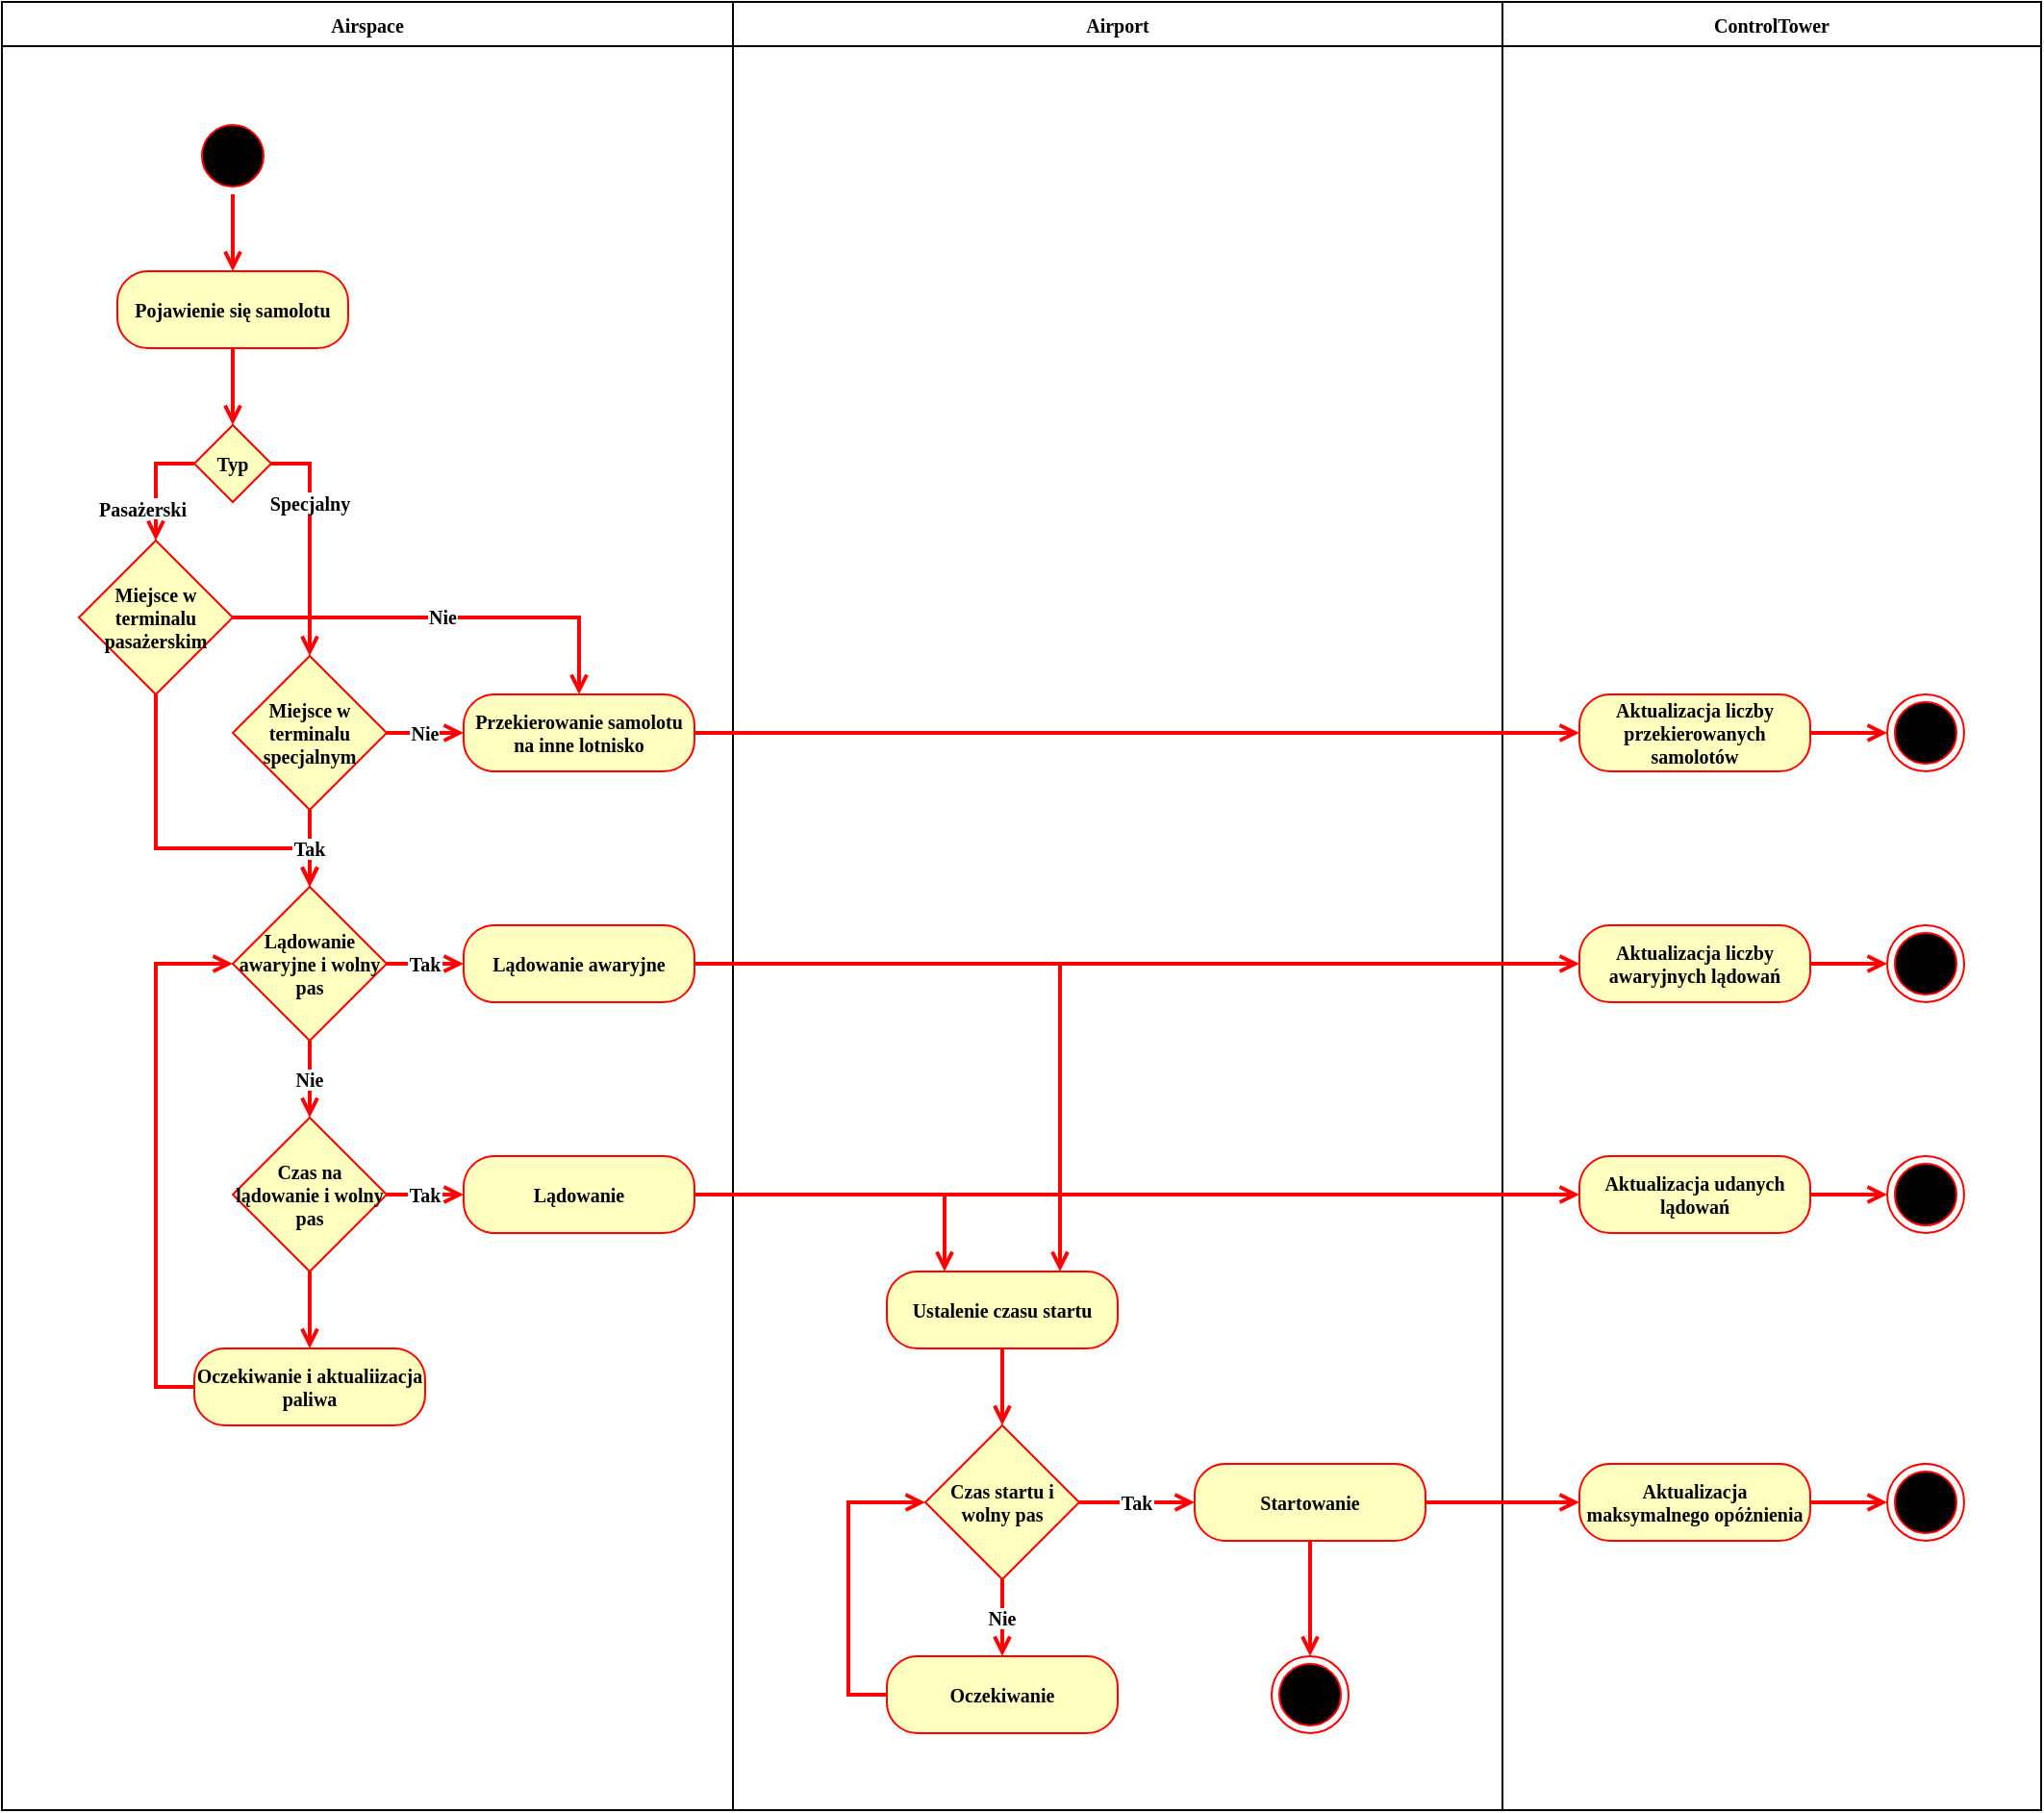 <mxfile version="18.0.6" type="device"><diagram id="_38RrKm9Xp1zckiEw5fQ" name="Strona-1"><mxGraphModel dx="1865" dy="649" grid="1" gridSize="10" guides="1" tooltips="1" connect="1" arrows="1" fold="1" page="1" pageScale="1" pageWidth="827" pageHeight="1169" math="0" shadow="0"><root><mxCell id="0"/><mxCell id="1" parent="0"/><mxCell id="zhBik5_QCQPqr_kr1UCz-1" value="Airspace" style="swimlane;fontSize=10;whiteSpace=wrap;fontStyle=1;fontFamily=Comic Sans MS;" parent="1" vertex="1"><mxGeometry x="-140" y="60" width="380" height="940" as="geometry"/></mxCell><mxCell id="Uh-uqW2WB-eRBWeDzzPc-50" value="" style="edgeStyle=orthogonalEdgeStyle;rounded=0;orthogonalLoop=1;jettySize=auto;exitX=0.5;exitY=1;exitDx=0;exitDy=0;entryX=0.5;entryY=0;entryDx=0;entryDy=0;fontSize=10;fontStyle=1;fontFamily=Comic Sans MS;endArrow=open;endFill=0;strokeColor=#FF0000;endSize=6;targetPerimeterSpacing=0;strokeWidth=2;" edge="1" parent="zhBik5_QCQPqr_kr1UCz-1" source="Uh-uqW2WB-eRBWeDzzPc-4" target="Uh-uqW2WB-eRBWeDzzPc-12"><mxGeometry relative="1" as="geometry"/></mxCell><mxCell id="Uh-uqW2WB-eRBWeDzzPc-4" value="" style="ellipse;shape=startState;fillColor=#000000;strokeColor=#ff0000;fontSize=10;whiteSpace=wrap;fontStyle=1;fontFamily=Comic Sans MS;" vertex="1" parent="zhBik5_QCQPqr_kr1UCz-1"><mxGeometry x="100" y="60" width="40" height="40" as="geometry"/></mxCell><mxCell id="Uh-uqW2WB-eRBWeDzzPc-52" value="" style="edgeStyle=orthogonalEdgeStyle;rounded=0;orthogonalLoop=1;jettySize=auto;exitX=0;exitY=0.5;exitDx=0;exitDy=0;entryX=0.5;entryY=0;entryDx=0;entryDy=0;fontSize=10;fontStyle=1;fontFamily=Comic Sans MS;endArrow=open;endFill=0;strokeColor=#FF0000;endSize=6;targetPerimeterSpacing=0;strokeWidth=2;" edge="1" parent="zhBik5_QCQPqr_kr1UCz-1" source="Uh-uqW2WB-eRBWeDzzPc-6" target="Uh-uqW2WB-eRBWeDzzPc-14"><mxGeometry relative="1" as="geometry"/></mxCell><mxCell id="Uh-uqW2WB-eRBWeDzzPc-53" value="Pasażerski" style="edgeLabel;align=center;verticalAlign=middle;resizable=0;points=[];fontSize=10;fontStyle=1;fontFamily=Comic Sans MS;" vertex="1" connectable="0" parent="Uh-uqW2WB-eRBWeDzzPc-52"><mxGeometry x="-0.205" y="1" relative="1" as="geometry"><mxPoint x="-8" y="19" as="offset"/></mxGeometry></mxCell><mxCell id="Uh-uqW2WB-eRBWeDzzPc-54" value="" style="edgeStyle=orthogonalEdgeStyle;rounded=0;orthogonalLoop=1;jettySize=auto;exitX=1;exitY=0.5;exitDx=0;exitDy=0;entryX=0.5;entryY=0;entryDx=0;entryDy=0;fontSize=10;fontStyle=1;fontFamily=Comic Sans MS;endArrow=open;endFill=0;strokeColor=#FF0000;endSize=6;targetPerimeterSpacing=0;strokeWidth=2;" edge="1" parent="zhBik5_QCQPqr_kr1UCz-1" source="Uh-uqW2WB-eRBWeDzzPc-6" target="Uh-uqW2WB-eRBWeDzzPc-42"><mxGeometry relative="1" as="geometry"/></mxCell><mxCell id="Uh-uqW2WB-eRBWeDzzPc-55" value="Specjalny" style="edgeLabel;align=center;verticalAlign=middle;resizable=0;points=[];fontSize=10;fontStyle=1;fontFamily=Comic Sans MS;" vertex="1" connectable="0" parent="Uh-uqW2WB-eRBWeDzzPc-54"><mxGeometry x="-0.096" y="-1" relative="1" as="geometry"><mxPoint x="1" y="-14" as="offset"/></mxGeometry></mxCell><mxCell id="Uh-uqW2WB-eRBWeDzzPc-6" value="Typ" style="rhombus;fillColor=#ffffc0;strokeColor=#ff0000;fontSize=10;whiteSpace=wrap;fontStyle=1;fontFamily=Comic Sans MS;" vertex="1" parent="zhBik5_QCQPqr_kr1UCz-1"><mxGeometry x="100" y="220" width="40" height="40" as="geometry"/></mxCell><mxCell id="Uh-uqW2WB-eRBWeDzzPc-51" value="" style="edgeStyle=orthogonalEdgeStyle;rounded=0;orthogonalLoop=1;jettySize=auto;exitX=0.5;exitY=1;exitDx=0;exitDy=0;entryX=0.5;entryY=0;entryDx=0;entryDy=0;fontSize=10;fontStyle=1;fontFamily=Comic Sans MS;endArrow=open;endFill=0;strokeColor=#FF0000;endSize=6;targetPerimeterSpacing=0;strokeWidth=2;" edge="1" parent="zhBik5_QCQPqr_kr1UCz-1" source="Uh-uqW2WB-eRBWeDzzPc-12" target="Uh-uqW2WB-eRBWeDzzPc-6"><mxGeometry relative="1" as="geometry"/></mxCell><mxCell id="Uh-uqW2WB-eRBWeDzzPc-12" value="Pojawienie się samolotu" style="rounded=1;arcSize=40;fontColor=#000000;fillColor=#ffffc0;strokeColor=#ff0000;fontSize=10;whiteSpace=wrap;fontStyle=1;fontFamily=Comic Sans MS;" vertex="1" parent="zhBik5_QCQPqr_kr1UCz-1"><mxGeometry x="60" y="140" width="120" height="40" as="geometry"/></mxCell><mxCell id="Uh-uqW2WB-eRBWeDzzPc-58" value="" style="edgeStyle=orthogonalEdgeStyle;rounded=0;orthogonalLoop=1;jettySize=auto;exitX=1;exitY=0.5;exitDx=0;exitDy=0;entryX=0.5;entryY=0;entryDx=0;entryDy=0;fontSize=10;fontStyle=1;fontFamily=Comic Sans MS;endArrow=open;endFill=0;strokeColor=#FF0000;endSize=6;targetPerimeterSpacing=0;strokeWidth=2;" edge="1" parent="zhBik5_QCQPqr_kr1UCz-1" source="Uh-uqW2WB-eRBWeDzzPc-14" target="Uh-uqW2WB-eRBWeDzzPc-18"><mxGeometry relative="1" as="geometry"/></mxCell><mxCell id="Uh-uqW2WB-eRBWeDzzPc-59" value="Nie" style="edgeLabel;align=center;verticalAlign=middle;resizable=0;points=[];fontSize=10;fontStyle=1;fontFamily=Comic Sans MS;" vertex="1" connectable="0" parent="Uh-uqW2WB-eRBWeDzzPc-58"><mxGeometry x="-0.011" y="1" relative="1" as="geometry"><mxPoint as="offset"/></mxGeometry></mxCell><mxCell id="Uh-uqW2WB-eRBWeDzzPc-60" value="" style="edgeStyle=orthogonalEdgeStyle;rounded=0;orthogonalLoop=1;jettySize=auto;exitX=0.5;exitY=1;exitDx=0;exitDy=0;fontSize=10;fontStyle=1;fontFamily=Comic Sans MS;endArrow=open;endFill=0;strokeColor=#FF0000;endSize=6;targetPerimeterSpacing=0;strokeWidth=2;" edge="1" parent="zhBik5_QCQPqr_kr1UCz-1" source="Uh-uqW2WB-eRBWeDzzPc-14" target="Uh-uqW2WB-eRBWeDzzPc-56"><mxGeometry relative="1" as="geometry"><Array as="points"><mxPoint x="140" y="440"/><mxPoint x="220" y="440"/></Array></mxGeometry></mxCell><mxCell id="Uh-uqW2WB-eRBWeDzzPc-14" value="Miejsce w terminalu pasażerskim" style="rhombus;fillColor=#ffffc0;strokeColor=#ff0000;fontSize=10;whiteSpace=wrap;fontStyle=1;fontFamily=Comic Sans MS;" vertex="1" parent="zhBik5_QCQPqr_kr1UCz-1"><mxGeometry x="40" y="280" width="80" height="80" as="geometry"/></mxCell><mxCell id="Uh-uqW2WB-eRBWeDzzPc-18" value="Przekierowanie samolotu na inne lotnisko" style="rounded=1;arcSize=40;fontColor=#000000;fillColor=#ffffc0;strokeColor=#ff0000;fontSize=10;whiteSpace=wrap;fontStyle=1;fontFamily=Comic Sans MS;" vertex="1" parent="zhBik5_QCQPqr_kr1UCz-1"><mxGeometry x="240" y="360" width="120" height="40" as="geometry"/></mxCell><mxCell id="Uh-uqW2WB-eRBWeDzzPc-29" value="Lądowanie awaryjne" style="rounded=1;arcSize=40;fontColor=#000000;fillColor=#ffffc0;strokeColor=#ff0000;fontSize=10;whiteSpace=wrap;fontStyle=1;fontFamily=Comic Sans MS;" vertex="1" parent="zhBik5_QCQPqr_kr1UCz-1"><mxGeometry x="240" y="480" width="120" height="40" as="geometry"/></mxCell><mxCell id="Uh-uqW2WB-eRBWeDzzPc-64" value="Tak" style="edgeStyle=orthogonalEdgeStyle;rounded=0;orthogonalLoop=1;jettySize=auto;exitX=1;exitY=0.5;exitDx=0;exitDy=0;entryX=0;entryY=0.5;entryDx=0;entryDy=0;fontSize=10;fontStyle=1;fontFamily=Comic Sans MS;endArrow=open;endFill=0;strokeColor=#FF0000;endSize=6;targetPerimeterSpacing=0;strokeWidth=2;" edge="1" parent="zhBik5_QCQPqr_kr1UCz-1" source="Uh-uqW2WB-eRBWeDzzPc-34" target="Uh-uqW2WB-eRBWeDzzPc-37"><mxGeometry relative="1" as="geometry"/></mxCell><mxCell id="Uh-uqW2WB-eRBWeDzzPc-65" value="" style="edgeStyle=orthogonalEdgeStyle;rounded=0;orthogonalLoop=1;jettySize=auto;exitX=0.5;exitY=1;exitDx=0;exitDy=0;entryX=0.5;entryY=0;entryDx=0;entryDy=0;fontSize=10;fontStyle=1;fontFamily=Comic Sans MS;endArrow=open;endFill=0;strokeColor=#FF0000;endSize=6;targetPerimeterSpacing=0;strokeWidth=2;" edge="1" parent="zhBik5_QCQPqr_kr1UCz-1" source="Uh-uqW2WB-eRBWeDzzPc-34" target="Uh-uqW2WB-eRBWeDzzPc-40"><mxGeometry relative="1" as="geometry"/></mxCell><mxCell id="Uh-uqW2WB-eRBWeDzzPc-34" value="Czas na lądowanie i wolny pas" style="rhombus;fillColor=#ffffc0;strokeColor=#ff0000;fontSize=10;whiteSpace=wrap;fontStyle=1;fontFamily=Comic Sans MS;" vertex="1" parent="zhBik5_QCQPqr_kr1UCz-1"><mxGeometry x="120" y="580" width="80" height="80" as="geometry"/></mxCell><mxCell id="Uh-uqW2WB-eRBWeDzzPc-37" value="Lądowanie" style="rounded=1;arcSize=40;fontColor=#000000;fillColor=#ffffc0;strokeColor=#ff0000;fontSize=10;whiteSpace=wrap;fontStyle=1;fontFamily=Comic Sans MS;" vertex="1" parent="zhBik5_QCQPqr_kr1UCz-1"><mxGeometry x="240" y="600" width="120" height="40" as="geometry"/></mxCell><mxCell id="Uh-uqW2WB-eRBWeDzzPc-66" value="" style="edgeStyle=orthogonalEdgeStyle;rounded=0;orthogonalLoop=1;jettySize=auto;exitX=0;exitY=0.5;exitDx=0;exitDy=0;entryX=0;entryY=0.5;entryDx=0;entryDy=0;fontSize=10;fontStyle=1;fontFamily=Comic Sans MS;endArrow=open;endFill=0;strokeColor=#FF0000;endSize=6;targetPerimeterSpacing=0;strokeWidth=2;" edge="1" parent="zhBik5_QCQPqr_kr1UCz-1" source="Uh-uqW2WB-eRBWeDzzPc-40" target="Uh-uqW2WB-eRBWeDzzPc-56"><mxGeometry relative="1" as="geometry"/></mxCell><mxCell id="Uh-uqW2WB-eRBWeDzzPc-40" value="Oczekiwanie i aktualiizacja paliwa" style="rounded=1;arcSize=40;fontColor=#000000;fillColor=#ffffc0;strokeColor=#ff0000;fontSize=10;whiteSpace=wrap;fontStyle=1;fontFamily=Comic Sans MS;" vertex="1" parent="zhBik5_QCQPqr_kr1UCz-1"><mxGeometry x="100" y="700" width="120" height="40" as="geometry"/></mxCell><mxCell id="Uh-uqW2WB-eRBWeDzzPc-57" value="Nie" style="edgeStyle=orthogonalEdgeStyle;rounded=0;orthogonalLoop=1;jettySize=auto;exitX=1;exitY=0.5;exitDx=0;exitDy=0;entryX=0;entryY=0.5;entryDx=0;entryDy=0;fontSize=10;fontStyle=1;fontFamily=Comic Sans MS;endArrow=open;endFill=0;strokeColor=#FF0000;endSize=6;targetPerimeterSpacing=0;strokeWidth=2;" edge="1" parent="zhBik5_QCQPqr_kr1UCz-1" source="Uh-uqW2WB-eRBWeDzzPc-42" target="Uh-uqW2WB-eRBWeDzzPc-18"><mxGeometry relative="1" as="geometry"/></mxCell><mxCell id="Uh-uqW2WB-eRBWeDzzPc-61" value="Tak" style="edgeStyle=orthogonalEdgeStyle;rounded=0;orthogonalLoop=1;jettySize=auto;exitX=0.5;exitY=1;exitDx=0;exitDy=0;entryX=0.5;entryY=0;entryDx=0;entryDy=0;fontSize=10;fontStyle=1;fontFamily=Comic Sans MS;endArrow=open;endFill=0;strokeColor=#FF0000;endSize=6;targetPerimeterSpacing=0;strokeWidth=2;" edge="1" parent="zhBik5_QCQPqr_kr1UCz-1" source="Uh-uqW2WB-eRBWeDzzPc-42" target="Uh-uqW2WB-eRBWeDzzPc-56"><mxGeometry relative="1" as="geometry"/></mxCell><mxCell id="Uh-uqW2WB-eRBWeDzzPc-42" value="Miejsce w terminalu specjalnym" style="rhombus;fillColor=#ffffc0;strokeColor=#ff0000;fontSize=10;whiteSpace=wrap;fontStyle=1;fontFamily=Comic Sans MS;" vertex="1" parent="zhBik5_QCQPqr_kr1UCz-1"><mxGeometry x="120" y="340" width="80" height="80" as="geometry"/></mxCell><mxCell id="Uh-uqW2WB-eRBWeDzzPc-62" value="Tak" style="edgeStyle=orthogonalEdgeStyle;rounded=0;orthogonalLoop=1;jettySize=auto;exitX=1;exitY=0.5;exitDx=0;exitDy=0;entryX=0;entryY=0.5;entryDx=0;entryDy=0;fontSize=10;fontStyle=1;fontFamily=Comic Sans MS;endArrow=open;endFill=0;strokeColor=#FF0000;endSize=6;targetPerimeterSpacing=0;strokeWidth=2;" edge="1" parent="zhBik5_QCQPqr_kr1UCz-1" source="Uh-uqW2WB-eRBWeDzzPc-56" target="Uh-uqW2WB-eRBWeDzzPc-29"><mxGeometry relative="1" as="geometry"/></mxCell><mxCell id="Uh-uqW2WB-eRBWeDzzPc-63" value="Nie" style="edgeStyle=orthogonalEdgeStyle;rounded=0;orthogonalLoop=1;jettySize=auto;exitX=0.5;exitY=1;exitDx=0;exitDy=0;entryX=0.5;entryY=0;entryDx=0;entryDy=0;fontSize=10;fontStyle=1;fontFamily=Comic Sans MS;endArrow=open;endFill=0;strokeColor=#FF0000;endSize=6;targetPerimeterSpacing=0;strokeWidth=2;" edge="1" parent="zhBik5_QCQPqr_kr1UCz-1" source="Uh-uqW2WB-eRBWeDzzPc-56" target="Uh-uqW2WB-eRBWeDzzPc-34"><mxGeometry relative="1" as="geometry"/></mxCell><mxCell id="Uh-uqW2WB-eRBWeDzzPc-56" value="Lądowanie awaryjne i wolny pas" style="rhombus;fillColor=#ffffc0;strokeColor=#ff0000;fontSize=10;whiteSpace=wrap;fontStyle=1;fontFamily=Comic Sans MS;" vertex="1" parent="zhBik5_QCQPqr_kr1UCz-1"><mxGeometry x="120" y="460" width="80" height="80" as="geometry"/></mxCell><mxCell id="zhBik5_QCQPqr_kr1UCz-2" value="Airport" style="swimlane;fontSize=10;whiteSpace=wrap;fontStyle=1;fontFamily=Comic Sans MS;" parent="1" vertex="1"><mxGeometry x="240" y="60" width="400" height="940" as="geometry"/></mxCell><mxCell id="Uh-uqW2WB-eRBWeDzzPc-72" value="" style="edgeStyle=orthogonalEdgeStyle;rounded=0;orthogonalLoop=1;jettySize=auto;exitX=0.5;exitY=1;exitDx=0;exitDy=0;entryX=0.5;entryY=0;entryDx=0;entryDy=0;fontSize=10;fontStyle=1;fontFamily=Comic Sans MS;endArrow=open;endFill=0;strokeColor=#FF0000;endSize=6;targetPerimeterSpacing=0;strokeWidth=2;" edge="1" parent="zhBik5_QCQPqr_kr1UCz-2" source="Uh-uqW2WB-eRBWeDzzPc-32" target="Uh-uqW2WB-eRBWeDzzPc-43"><mxGeometry relative="1" as="geometry"/></mxCell><mxCell id="Uh-uqW2WB-eRBWeDzzPc-32" value="Ustalenie czasu startu" style="rounded=1;arcSize=40;fontColor=#000000;fillColor=#ffffc0;strokeColor=#ff0000;fontSize=10;whiteSpace=wrap;fontStyle=1;fontFamily=Comic Sans MS;" vertex="1" parent="zhBik5_QCQPqr_kr1UCz-2"><mxGeometry x="80" y="660" width="120" height="40" as="geometry"/></mxCell><mxCell id="Uh-uqW2WB-eRBWeDzzPc-73" value="Tak" style="edgeStyle=orthogonalEdgeStyle;rounded=0;orthogonalLoop=1;jettySize=auto;fontSize=10;fontStyle=1;fontFamily=Comic Sans MS;endArrow=open;endFill=0;strokeColor=#FF0000;endSize=6;targetPerimeterSpacing=0;strokeWidth=2;" edge="1" parent="zhBik5_QCQPqr_kr1UCz-2" source="Uh-uqW2WB-eRBWeDzzPc-43" target="Uh-uqW2WB-eRBWeDzzPc-48"><mxGeometry relative="1" as="geometry"/></mxCell><mxCell id="Uh-uqW2WB-eRBWeDzzPc-74" value="Nie" style="edgeStyle=orthogonalEdgeStyle;rounded=0;orthogonalLoop=1;jettySize=auto;exitX=0.5;exitY=1;exitDx=0;exitDy=0;entryX=0.5;entryY=0;entryDx=0;entryDy=0;fontSize=10;fontStyle=1;fontFamily=Comic Sans MS;endArrow=open;endFill=0;strokeColor=#FF0000;endSize=6;targetPerimeterSpacing=0;strokeWidth=2;" edge="1" parent="zhBik5_QCQPqr_kr1UCz-2" source="Uh-uqW2WB-eRBWeDzzPc-43" target="Uh-uqW2WB-eRBWeDzzPc-46"><mxGeometry relative="1" as="geometry"/></mxCell><mxCell id="Uh-uqW2WB-eRBWeDzzPc-43" value="Czas startu i wolny pas" style="rhombus;fillColor=#ffffc0;strokeColor=#ff0000;fontSize=10;whiteSpace=wrap;fontStyle=1;fontFamily=Comic Sans MS;" vertex="1" parent="zhBik5_QCQPqr_kr1UCz-2"><mxGeometry x="100" y="740" width="80" height="80" as="geometry"/></mxCell><mxCell id="Uh-uqW2WB-eRBWeDzzPc-75" value="" style="edgeStyle=orthogonalEdgeStyle;rounded=0;orthogonalLoop=1;jettySize=auto;exitX=0;exitY=0.5;exitDx=0;exitDy=0;entryX=0;entryY=0.5;entryDx=0;entryDy=0;fontSize=10;fontStyle=1;fontFamily=Comic Sans MS;endArrow=open;endFill=0;strokeColor=#FF0000;endSize=6;targetPerimeterSpacing=0;strokeWidth=2;" edge="1" parent="zhBik5_QCQPqr_kr1UCz-2" source="Uh-uqW2WB-eRBWeDzzPc-46" target="Uh-uqW2WB-eRBWeDzzPc-43"><mxGeometry relative="1" as="geometry"/></mxCell><mxCell id="Uh-uqW2WB-eRBWeDzzPc-46" value="Oczekiwanie" style="rounded=1;arcSize=40;fontColor=#000000;fillColor=#ffffc0;strokeColor=#ff0000;fontSize=10;whiteSpace=wrap;fontStyle=1;fontFamily=Comic Sans MS;" vertex="1" parent="zhBik5_QCQPqr_kr1UCz-2"><mxGeometry x="80" y="860" width="120" height="40" as="geometry"/></mxCell><mxCell id="Uh-uqW2WB-eRBWeDzzPc-78" value="" style="edgeStyle=orthogonalEdgeStyle;rounded=0;orthogonalLoop=1;jettySize=auto;exitX=0.5;exitY=1;exitDx=0;exitDy=0;entryX=0.5;entryY=0;entryDx=0;entryDy=0;fontSize=10;fontStyle=1;fontFamily=Comic Sans MS;endArrow=open;endFill=0;strokeColor=#FF0000;endSize=6;targetPerimeterSpacing=0;strokeWidth=2;" edge="1" parent="zhBik5_QCQPqr_kr1UCz-2" source="Uh-uqW2WB-eRBWeDzzPc-48" target="Uh-uqW2WB-eRBWeDzzPc-77"><mxGeometry relative="1" as="geometry"/></mxCell><mxCell id="Uh-uqW2WB-eRBWeDzzPc-48" value="Startowanie" style="rounded=1;arcSize=40;fontColor=#000000;fillColor=#ffffc0;strokeColor=#ff0000;fontSize=10;whiteSpace=wrap;fontStyle=1;fontFamily=Comic Sans MS;" vertex="1" parent="zhBik5_QCQPqr_kr1UCz-2"><mxGeometry x="240" y="760" width="120" height="40" as="geometry"/></mxCell><mxCell id="Uh-uqW2WB-eRBWeDzzPc-77" value="" style="ellipse;shape=endState;fillColor=#000000;strokeColor=#ff0000;fontSize=10;whiteSpace=wrap;fontStyle=1;fontFamily=Comic Sans MS;" vertex="1" parent="zhBik5_QCQPqr_kr1UCz-2"><mxGeometry x="280" y="860" width="40" height="40" as="geometry"/></mxCell><mxCell id="zhBik5_QCQPqr_kr1UCz-3" value="ControlTower" style="swimlane;startSize=23;fontSize=10;whiteSpace=wrap;fontStyle=1;fontFamily=Comic Sans MS;" parent="1" vertex="1"><mxGeometry x="640" y="60" width="280" height="940" as="geometry"/></mxCell><mxCell id="Uh-uqW2WB-eRBWeDzzPc-94" value="" style="edgeStyle=orthogonalEdgeStyle;rounded=0;orthogonalLoop=1;jettySize=auto;exitX=1;exitY=0.5;exitDx=0;exitDy=0;entryX=0;entryY=0.5;entryDx=0;entryDy=0;fontSize=10;fontStyle=1;fontFamily=Comic Sans MS;endArrow=open;endFill=0;strokeColor=#FF0000;endSize=6;targetPerimeterSpacing=0;strokeWidth=2;" edge="1" parent="zhBik5_QCQPqr_kr1UCz-3" source="Uh-uqW2WB-eRBWeDzzPc-80" target="Uh-uqW2WB-eRBWeDzzPc-90"><mxGeometry relative="1" as="geometry"/></mxCell><mxCell id="Uh-uqW2WB-eRBWeDzzPc-80" value="Aktualizacja liczby przekierowanych samolotów" style="rounded=1;arcSize=40;fontColor=#000000;fillColor=#ffffc0;strokeColor=#ff0000;fontSize=10;whiteSpace=wrap;fontStyle=1;fontFamily=Comic Sans MS;" vertex="1" parent="zhBik5_QCQPqr_kr1UCz-3"><mxGeometry x="40" y="360" width="120" height="40" as="geometry"/></mxCell><mxCell id="Uh-uqW2WB-eRBWeDzzPc-95" value="" style="edgeStyle=orthogonalEdgeStyle;rounded=0;orthogonalLoop=1;jettySize=auto;exitX=1;exitY=0.5;exitDx=0;exitDy=0;entryX=0;entryY=0.5;entryDx=0;entryDy=0;fontSize=10;fontStyle=1;fontFamily=Comic Sans MS;endArrow=open;endFill=0;strokeColor=#FF0000;endSize=6;targetPerimeterSpacing=0;strokeWidth=2;" edge="1" parent="zhBik5_QCQPqr_kr1UCz-3" source="Uh-uqW2WB-eRBWeDzzPc-82" target="Uh-uqW2WB-eRBWeDzzPc-91"><mxGeometry relative="1" as="geometry"/></mxCell><mxCell id="Uh-uqW2WB-eRBWeDzzPc-82" value="Aktualizacja liczby awaryjnych lądowań" style="rounded=1;arcSize=40;fontColor=#000000;fillColor=#ffffc0;strokeColor=#ff0000;fontSize=10;whiteSpace=wrap;fontStyle=1;fontFamily=Comic Sans MS;" vertex="1" parent="zhBik5_QCQPqr_kr1UCz-3"><mxGeometry x="40" y="480" width="120" height="40" as="geometry"/></mxCell><mxCell id="Uh-uqW2WB-eRBWeDzzPc-96" value="" style="edgeStyle=orthogonalEdgeStyle;rounded=0;orthogonalLoop=1;jettySize=auto;exitX=1;exitY=0.5;exitDx=0;exitDy=0;entryX=0;entryY=0.5;entryDx=0;entryDy=0;fontSize=10;fontStyle=1;fontFamily=Comic Sans MS;endArrow=open;endFill=0;strokeColor=#FF0000;endSize=6;targetPerimeterSpacing=0;strokeWidth=2;" edge="1" parent="zhBik5_QCQPqr_kr1UCz-3" source="Uh-uqW2WB-eRBWeDzzPc-84" target="Uh-uqW2WB-eRBWeDzzPc-92"><mxGeometry relative="1" as="geometry"/></mxCell><mxCell id="Uh-uqW2WB-eRBWeDzzPc-84" value="Aktualizacja udanych lądowań" style="rounded=1;arcSize=40;fontColor=#000000;fillColor=#ffffc0;strokeColor=#ff0000;fontSize=10;whiteSpace=wrap;fontStyle=1;fontFamily=Comic Sans MS;" vertex="1" parent="zhBik5_QCQPqr_kr1UCz-3"><mxGeometry x="40" y="600" width="120" height="40" as="geometry"/></mxCell><mxCell id="Uh-uqW2WB-eRBWeDzzPc-97" value="" style="edgeStyle=orthogonalEdgeStyle;rounded=0;orthogonalLoop=1;jettySize=auto;exitX=1;exitY=0.5;exitDx=0;exitDy=0;entryX=0;entryY=0.5;entryDx=0;entryDy=0;fontSize=10;fontStyle=1;fontFamily=Comic Sans MS;endArrow=open;endFill=0;strokeColor=#FF0000;endSize=6;targetPerimeterSpacing=0;strokeWidth=2;" edge="1" parent="zhBik5_QCQPqr_kr1UCz-3" source="Uh-uqW2WB-eRBWeDzzPc-87" target="Uh-uqW2WB-eRBWeDzzPc-93"><mxGeometry relative="1" as="geometry"/></mxCell><mxCell id="Uh-uqW2WB-eRBWeDzzPc-87" value="Aktualizacja maksymalnego opóżnienia" style="rounded=1;arcSize=40;fontColor=#000000;fillColor=#ffffc0;strokeColor=#ff0000;fontSize=10;whiteSpace=wrap;fontStyle=1;fontFamily=Comic Sans MS;" vertex="1" parent="zhBik5_QCQPqr_kr1UCz-3"><mxGeometry x="40" y="760" width="120" height="40" as="geometry"/></mxCell><mxCell id="Uh-uqW2WB-eRBWeDzzPc-90" value="" style="ellipse;shape=endState;fillColor=#000000;strokeColor=#ff0000;fontSize=10;whiteSpace=wrap;fontStyle=1;fontFamily=Comic Sans MS;" vertex="1" parent="zhBik5_QCQPqr_kr1UCz-3"><mxGeometry x="200" y="360" width="40" height="40" as="geometry"/></mxCell><mxCell id="Uh-uqW2WB-eRBWeDzzPc-91" value="" style="ellipse;shape=endState;fillColor=#000000;strokeColor=#ff0000;fontSize=10;whiteSpace=wrap;fontStyle=1;fontFamily=Comic Sans MS;" vertex="1" parent="zhBik5_QCQPqr_kr1UCz-3"><mxGeometry x="200" y="480" width="40" height="40" as="geometry"/></mxCell><mxCell id="Uh-uqW2WB-eRBWeDzzPc-92" value="" style="ellipse;shape=endState;fillColor=#000000;strokeColor=#ff0000;fontSize=10;whiteSpace=wrap;fontStyle=1;fontFamily=Comic Sans MS;" vertex="1" parent="zhBik5_QCQPqr_kr1UCz-3"><mxGeometry x="200" y="600" width="40" height="40" as="geometry"/></mxCell><mxCell id="Uh-uqW2WB-eRBWeDzzPc-93" value="" style="ellipse;shape=endState;fillColor=#000000;strokeColor=#ff0000;fontSize=10;whiteSpace=wrap;fontStyle=1;fontFamily=Comic Sans MS;" vertex="1" parent="zhBik5_QCQPqr_kr1UCz-3"><mxGeometry x="200" y="760" width="40" height="40" as="geometry"/></mxCell><mxCell id="Uh-uqW2WB-eRBWeDzzPc-67" value="" style="edgeStyle=orthogonalEdgeStyle;rounded=0;orthogonalLoop=1;jettySize=auto;exitX=1;exitY=0.5;exitDx=0;exitDy=0;entryX=0;entryY=0.5;entryDx=0;entryDy=0;fontSize=10;fontStyle=1;fontFamily=Comic Sans MS;endArrow=open;endFill=0;strokeColor=#FF0000;endSize=6;targetPerimeterSpacing=0;strokeWidth=2;" edge="1" parent="1" source="Uh-uqW2WB-eRBWeDzzPc-29" target="Uh-uqW2WB-eRBWeDzzPc-82"><mxGeometry relative="1" as="geometry"><mxPoint x="500" y="559.833" as="targetPoint"/></mxGeometry></mxCell><mxCell id="Uh-uqW2WB-eRBWeDzzPc-68" value="" style="edgeStyle=orthogonalEdgeStyle;rounded=0;orthogonalLoop=1;jettySize=auto;exitX=1;exitY=0.5;exitDx=0;exitDy=0;entryX=0;entryY=0.5;entryDx=0;entryDy=0;fontSize=10;fontStyle=1;fontFamily=Comic Sans MS;endArrow=open;endFill=0;strokeColor=#FF0000;endSize=6;targetPerimeterSpacing=0;strokeWidth=2;" edge="1" parent="1" source="Uh-uqW2WB-eRBWeDzzPc-37" target="Uh-uqW2WB-eRBWeDzzPc-84"><mxGeometry relative="1" as="geometry"><mxPoint x="510" y="679.833" as="targetPoint"/></mxGeometry></mxCell><mxCell id="Uh-uqW2WB-eRBWeDzzPc-70" value="" style="edgeStyle=orthogonalEdgeStyle;rounded=0;orthogonalLoop=1;jettySize=auto;exitX=1;exitY=0.5;exitDx=0;exitDy=0;entryX=0.25;entryY=0;entryDx=0;entryDy=0;fontSize=10;fontStyle=1;fontFamily=Comic Sans MS;endArrow=open;endFill=0;strokeColor=#FF0000;endSize=6;targetPerimeterSpacing=0;strokeWidth=2;" edge="1" parent="1" source="Uh-uqW2WB-eRBWeDzzPc-37" target="Uh-uqW2WB-eRBWeDzzPc-32"><mxGeometry relative="1" as="geometry"/></mxCell><mxCell id="Uh-uqW2WB-eRBWeDzzPc-71" value="" style="edgeStyle=orthogonalEdgeStyle;rounded=0;orthogonalLoop=1;jettySize=auto;exitX=1;exitY=0.5;exitDx=0;exitDy=0;entryX=0.75;entryY=0;entryDx=0;entryDy=0;fontSize=10;fontStyle=1;fontFamily=Comic Sans MS;endArrow=open;endFill=0;strokeColor=#FF0000;endSize=6;targetPerimeterSpacing=0;strokeWidth=2;" edge="1" parent="1" source="Uh-uqW2WB-eRBWeDzzPc-29" target="Uh-uqW2WB-eRBWeDzzPc-32"><mxGeometry relative="1" as="geometry"/></mxCell><mxCell id="Uh-uqW2WB-eRBWeDzzPc-79" value="" style="edgeStyle=orthogonalEdgeStyle;rounded=0;orthogonalLoop=1;jettySize=auto;exitX=1;exitY=0.5;exitDx=0;exitDy=0;entryX=0;entryY=0.5;entryDx=0;entryDy=0;fontSize=10;fontStyle=1;fontFamily=Comic Sans MS;endArrow=open;endFill=0;strokeColor=#FF0000;endSize=6;targetPerimeterSpacing=0;strokeWidth=2;" edge="1" parent="1" source="Uh-uqW2WB-eRBWeDzzPc-18" target="Uh-uqW2WB-eRBWeDzzPc-80"><mxGeometry relative="1" as="geometry"><mxPoint x="510.0" y="439.529" as="targetPoint"/></mxGeometry></mxCell><mxCell id="Uh-uqW2WB-eRBWeDzzPc-89" value="" style="edgeStyle=orthogonalEdgeStyle;rounded=0;orthogonalLoop=1;jettySize=auto;exitX=1;exitY=0.5;exitDx=0;exitDy=0;entryX=0;entryY=0.5;entryDx=0;entryDy=0;fontSize=10;fontStyle=1;fontFamily=Comic Sans MS;endArrow=open;endFill=0;strokeColor=#FF0000;endSize=6;targetPerimeterSpacing=0;strokeWidth=2;" edge="1" parent="1" source="Uh-uqW2WB-eRBWeDzzPc-48" target="Uh-uqW2WB-eRBWeDzzPc-87"><mxGeometry relative="1" as="geometry"/></mxCell></root></mxGraphModel></diagram></mxfile>